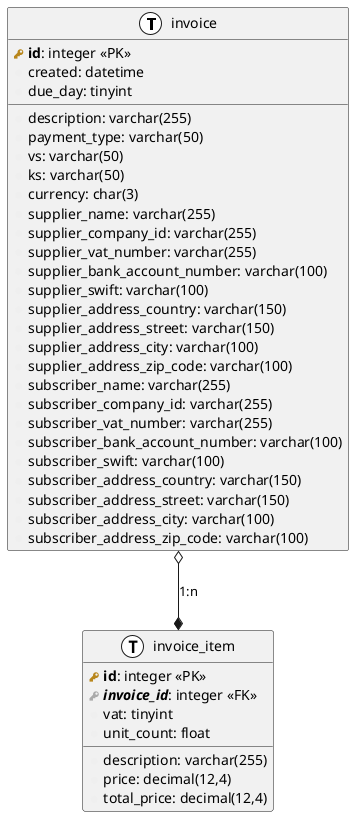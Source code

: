@startuml DBv01
!define primary_key(x) <b><color:#b8861b><&key></color> x</b>
!define foreign_key(x) <b><i><color:#aaaaaa><&key></color> x</i></b>
!define column(x) <color:#efefef><&media-record></color> x
!define table(x) entity x << (T, white) >>

table( invoice ) {
  primary_key( id ): integer <<PK>>
  column( description ): varchar(255)
  column( payment_type ): varchar(50)
  column( created ): datetime
  column( due_day ): tinyint
  column( vs ): varchar(50)
  column( ks ): varchar(50)
  column( currency ): char(3)
  column( supplier_name ): varchar(255)
  column( supplier_company_id ): varchar(255)
  column( supplier_vat_number ): varchar(255)
  column( supplier_bank_account_number ): varchar(100)
  column( supplier_swift ): varchar(100)
  column( supplier_address_country ): varchar(150)
  column( supplier_address_street ): varchar(150)
  column( supplier_address_city ): varchar(100)
  column( supplier_address_zip_code ): varchar(100)
  column( subscriber_name ): varchar(255)
  column( subscriber_company_id ): varchar(255)
  column( subscriber_vat_number ): varchar(255)
  column( subscriber_bank_account_number ): varchar(100)
  column( subscriber_swift ): varchar(100)
  column( subscriber_address_country ): varchar(150)
  column( subscriber_address_street ): varchar(150)
  column( subscriber_address_city ): varchar(100)
  column( subscriber_address_zip_code ): varchar(100)
}

table( invoice_item ) {
  primary_key( id ): integer <<PK>>
  foreign_key( invoice_id ): integer <<FK>>
  column( vat ): tinyint
  column( description ): varchar(255)
  column( price ): decimal(12,4)
  column( unit_count ): float
  column( total_price ): decimal(12,4)
}

invoice o--* invoice_item: 1:n

@enduml
